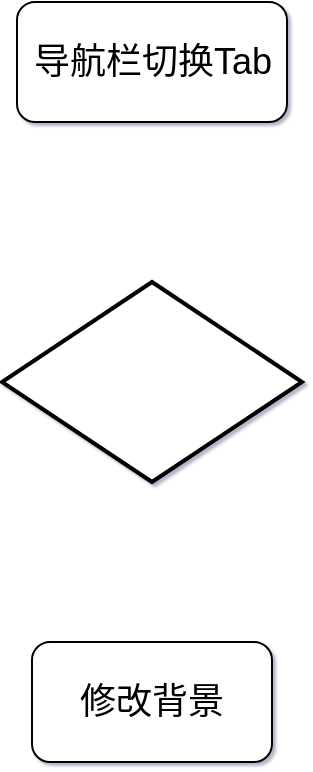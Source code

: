 <mxfile version="15.5.0" type="github"><diagram id="MRh8dGVyVaAy5fcaT8k8" name="Page-1"><mxGraphModel dx="1129" dy="625" grid="1" gridSize="10" guides="1" tooltips="1" connect="1" arrows="1" fold="1" page="1" pageScale="1" pageWidth="850" pageHeight="1100" math="0" shadow="1"><root><mxCell id="0"/><mxCell id="1" parent="0"/><mxCell id="6VSO4FYevupdve8CXnyG-3" value="" style="strokeWidth=2;html=1;shape=mxgraph.flowchart.decision;whiteSpace=wrap;shadow=0;sketch=0;" parent="1" vertex="1"><mxGeometry x="320" y="550" width="150" height="100" as="geometry"/></mxCell><mxCell id="B0KQMfuUmQHjHjp3Nqz5-1" value="&lt;font style=&quot;font-size: 18px&quot;&gt;导航栏切换Tab&lt;/font&gt;" style="rounded=1;whiteSpace=wrap;html=1;" vertex="1" parent="1"><mxGeometry x="327.5" y="410" width="135" height="60" as="geometry"/></mxCell><mxCell id="B0KQMfuUmQHjHjp3Nqz5-2" value="&lt;font style=&quot;font-size: 18px&quot;&gt;修改背景&lt;/font&gt;" style="rounded=1;whiteSpace=wrap;html=1;" vertex="1" parent="1"><mxGeometry x="335" y="730" width="120" height="60" as="geometry"/></mxCell></root></mxGraphModel></diagram></mxfile>